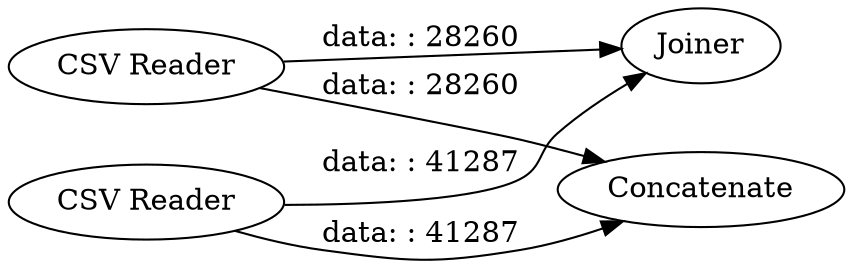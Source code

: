 digraph {
	"-238765547712580828_3" [label=Joiner]
	"-238765547712580828_2" [label="CSV Reader"]
	"-238765547712580828_4" [label=Concatenate]
	"-238765547712580828_1" [label="CSV Reader"]
	"-238765547712580828_1" -> "-238765547712580828_3" [label="data: : 41287"]
	"-238765547712580828_2" -> "-238765547712580828_3" [label="data: : 28260"]
	"-238765547712580828_2" -> "-238765547712580828_4" [label="data: : 28260"]
	"-238765547712580828_1" -> "-238765547712580828_4" [label="data: : 41287"]
	rankdir=LR
}
